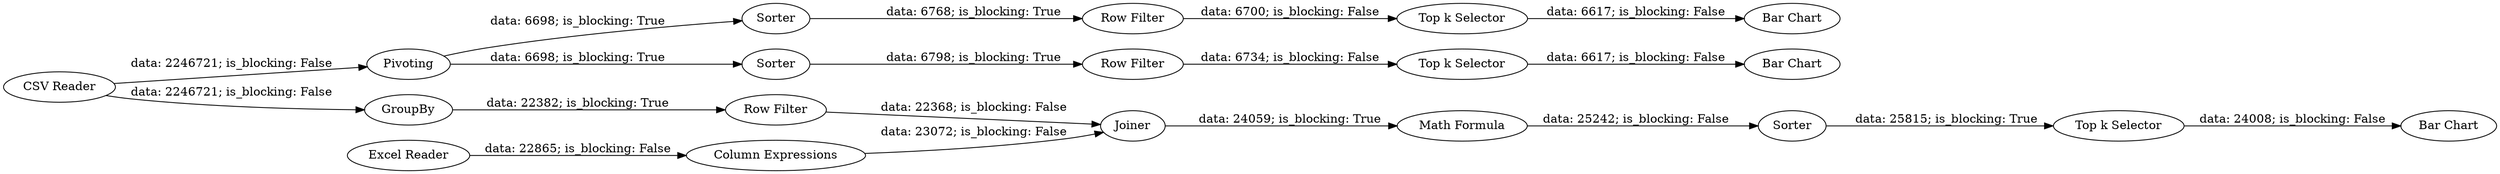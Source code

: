 digraph {
	"-5218316467048561434_15" [label="Bar Chart"]
	"-5218316467048561434_9" [label=Joiner]
	"-5218316467048561434_4" [label="Excel Reader"]
	"-5218316467048561434_14" [label=Sorter]
	"-5218316467048561434_5" [label=Pivoting]
	"-5218316467048561434_3" [label="CSV Reader"]
	"-5218316467048561434_20" [label="Bar Chart"]
	"-5218316467048561434_16" [label="Top k Selector"]
	"-5218316467048561434_7" [label=Sorter]
	"-5218316467048561434_6" [label=Sorter]
	"-5218316467048561434_19" [label="Row Filter"]
	"-5218316467048561434_17" [label="Top k Selector"]
	"-5218316467048561434_12" [label="Row Filter"]
	"-5218316467048561434_18" [label="Bar Chart"]
	"-5218316467048561434_11" [label="Column Expressions"]
	"-5218316467048561434_10" [label=GroupBy]
	"-5218316467048561434_21" [label="Top k Selector"]
	"-5218316467048561434_13" [label="Math Formula"]
	"-5218316467048561434_22" [label="Row Filter"]
	"-5218316467048561434_5" -> "-5218316467048561434_7" [label="data: 6698; is_blocking: True"]
	"-5218316467048561434_3" -> "-5218316467048561434_10" [label="data: 2246721; is_blocking: False"]
	"-5218316467048561434_19" -> "-5218316467048561434_17" [label="data: 6700; is_blocking: False"]
	"-5218316467048561434_9" -> "-5218316467048561434_13" [label="data: 24059; is_blocking: True"]
	"-5218316467048561434_10" -> "-5218316467048561434_12" [label="data: 22382; is_blocking: True"]
	"-5218316467048561434_6" -> "-5218316467048561434_22" [label="data: 6798; is_blocking: True"]
	"-5218316467048561434_14" -> "-5218316467048561434_16" [label="data: 25815; is_blocking: True"]
	"-5218316467048561434_21" -> "-5218316467048561434_20" [label="data: 6617; is_blocking: False"]
	"-5218316467048561434_4" -> "-5218316467048561434_11" [label="data: 22865; is_blocking: False"]
	"-5218316467048561434_3" -> "-5218316467048561434_5" [label="data: 2246721; is_blocking: False"]
	"-5218316467048561434_7" -> "-5218316467048561434_19" [label="data: 6768; is_blocking: True"]
	"-5218316467048561434_5" -> "-5218316467048561434_6" [label="data: 6698; is_blocking: True"]
	"-5218316467048561434_16" -> "-5218316467048561434_15" [label="data: 24008; is_blocking: False"]
	"-5218316467048561434_13" -> "-5218316467048561434_14" [label="data: 25242; is_blocking: False"]
	"-5218316467048561434_17" -> "-5218316467048561434_18" [label="data: 6617; is_blocking: False"]
	"-5218316467048561434_22" -> "-5218316467048561434_21" [label="data: 6734; is_blocking: False"]
	"-5218316467048561434_12" -> "-5218316467048561434_9" [label="data: 22368; is_blocking: False"]
	"-5218316467048561434_11" -> "-5218316467048561434_9" [label="data: 23072; is_blocking: False"]
	rankdir=LR
}
